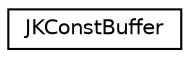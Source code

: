 digraph "Graphical Class Hierarchy"
{
  edge [fontname="Helvetica",fontsize="10",labelfontname="Helvetica",labelfontsize="10"];
  node [fontname="Helvetica",fontsize="10",shape=record];
  rankdir="LR";
  Node1 [label="JKConstBuffer",height=0.2,width=0.4,color="black", fillcolor="white", style="filled",URL="$struct_j_k_const_buffer.html"];
}
